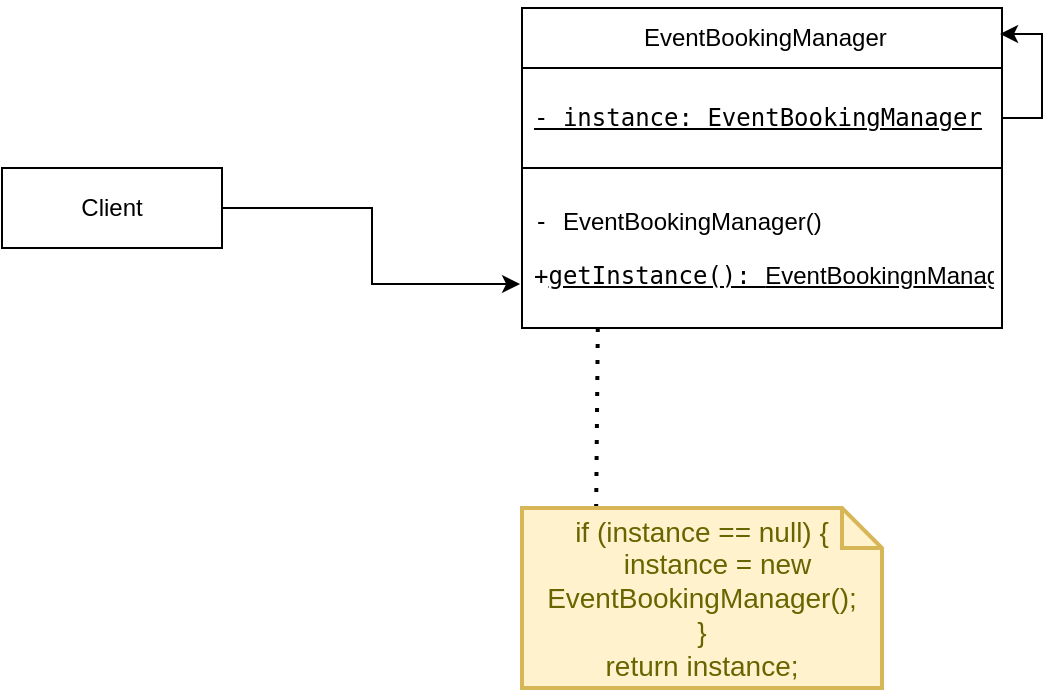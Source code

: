 <mxfile version="26.3.0">
  <diagram name="Page-1" id="TmnDmZRiekhTCtLqsXmN">
    <mxGraphModel dx="872" dy="431" grid="1" gridSize="10" guides="1" tooltips="1" connect="1" arrows="1" fold="1" page="1" pageScale="1" pageWidth="1169" pageHeight="1654" math="0" shadow="0">
      <root>
        <mxCell id="0" />
        <mxCell id="1" parent="0" />
        <mxCell id="ciJWblVUjqSkW1Dyb5bA-1" value="&lt;p data-pm-slice=&quot;1 1 [&amp;quot;list&amp;quot;,{&amp;quot;spread&amp;quot;:false,&amp;quot;start&amp;quot;:1055,&amp;quot;end&amp;quot;:1403},&amp;quot;regular_list_item&amp;quot;,{&amp;quot;start&amp;quot;:1055,&amp;quot;end&amp;quot;:1092}]&quot;&gt;&amp;nbsp;EventBookingManager&lt;/p&gt;" style="swimlane;fontStyle=0;childLayout=stackLayout;horizontal=1;startSize=30;horizontalStack=0;resizeParent=1;resizeParentMax=0;resizeLast=0;collapsible=1;marginBottom=0;whiteSpace=wrap;html=1;strokeColor=default;" vertex="1" parent="1">
          <mxGeometry x="380" y="90" width="240" height="160" as="geometry">
            <mxRectangle x="380" y="170" width="60" height="30" as="alternateBounds" />
          </mxGeometry>
        </mxCell>
        <mxCell id="ciJWblVUjqSkW1Dyb5bA-2" value="&lt;p data-pm-slice=&quot;1 1 [&amp;quot;list&amp;quot;,{&amp;quot;spread&amp;quot;:false,&amp;quot;start&amp;quot;:1055,&amp;quot;end&amp;quot;:1403},&amp;quot;regular_list_item&amp;quot;,{&amp;quot;start&amp;quot;:1093,&amp;quot;end&amp;quot;:1177},&amp;quot;list&amp;quot;,{&amp;quot;spread&amp;quot;:false,&amp;quot;start&amp;quot;:1113,&amp;quot;end&amp;quot;:1177},&amp;quot;regular_list_item&amp;quot;,{&amp;quot;start&amp;quot;:1113,&amp;quot;end&amp;quot;:1177}]&quot;&gt;&lt;code&gt;- instance: EventBookingManager&lt;/code&gt;&lt;/p&gt;" style="text;strokeColor=default;fillColor=none;align=left;verticalAlign=middle;spacingLeft=4;spacingRight=4;overflow=hidden;points=[[0,0.5],[1,0.5]];portConstraint=eastwest;rotatable=0;whiteSpace=wrap;html=1;fontStyle=4" vertex="1" parent="ciJWblVUjqSkW1Dyb5bA-1">
          <mxGeometry y="30" width="240" height="50" as="geometry" />
        </mxCell>
        <mxCell id="ciJWblVUjqSkW1Dyb5bA-3" value="&lt;p data-pm-slice=&quot;1 1 [&amp;quot;list&amp;quot;,{&amp;quot;spread&amp;quot;:false,&amp;quot;start&amp;quot;:562,&amp;quot;end&amp;quot;:914},&amp;quot;regular_list_item&amp;quot;,{&amp;quot;start&amp;quot;:687,&amp;quot;end&amp;quot;:849},&amp;quot;list&amp;quot;,{&amp;quot;spread&amp;quot;:false,&amp;quot;start&amp;quot;:704,&amp;quot;end&amp;quot;:849},&amp;quot;regular_list_item&amp;quot;,{&amp;quot;start&amp;quot;:704,&amp;quot;end&amp;quot;:770}]&quot;&gt;&lt;code&gt;-&amp;nbsp;&lt;/code&gt;&lt;span style=&quot;background-color: transparent; color: light-dark(rgb(0, 0, 0), rgb(255, 255, 255));&quot;&gt;EventBooking&lt;/span&gt;&lt;span style=&quot;background-color: transparent; color: light-dark(rgb(0, 0, 0), rgb(255, 255, 255));&quot;&gt;Manager()&lt;/span&gt;&lt;/p&gt;&lt;p data-pm-slice=&quot;1 1 [&amp;quot;list&amp;quot;,{&amp;quot;spread&amp;quot;:false,&amp;quot;start&amp;quot;:562,&amp;quot;end&amp;quot;:914},&amp;quot;regular_list_item&amp;quot;,{&amp;quot;start&amp;quot;:687,&amp;quot;end&amp;quot;:849},&amp;quot;list&amp;quot;,{&amp;quot;spread&amp;quot;:false,&amp;quot;start&amp;quot;:704,&amp;quot;end&amp;quot;:849},&amp;quot;regular_list_item&amp;quot;,{&amp;quot;start&amp;quot;:704,&amp;quot;end&amp;quot;:770}]&quot;&gt;&lt;code&gt;&lt;/code&gt;&lt;/p&gt;&lt;p data-pm-slice=&quot;1 1 [&amp;quot;list&amp;quot;,{&amp;quot;spread&amp;quot;:false,&amp;quot;start&amp;quot;:562,&amp;quot;end&amp;quot;:914},&amp;quot;regular_list_item&amp;quot;,{&amp;quot;start&amp;quot;:687,&amp;quot;end&amp;quot;:849},&amp;quot;list&amp;quot;,{&amp;quot;spread&amp;quot;:false,&amp;quot;start&amp;quot;:704,&amp;quot;end&amp;quot;:849},&amp;quot;regular_list_item&amp;quot;,{&amp;quot;start&amp;quot;:773,&amp;quot;end&amp;quot;:849}]&quot;&gt;&lt;code style=&quot;&quot;&gt;+&lt;u&gt;getInstance():&amp;nbsp;&lt;/u&gt;&lt;/code&gt;&lt;span style=&quot;text-decoration-line: underline; background-color: transparent; color: light-dark(rgb(0, 0, 0), rgb(255, 255, 255));&quot;&gt;EventBooking&lt;/span&gt;&lt;span style=&quot;text-decoration-line: underline; background-color: transparent; color: light-dark(rgb(0, 0, 0), rgb(255, 255, 255));&quot;&gt;nManager&lt;/span&gt;&lt;/p&gt;" style="text;strokeColor=none;fillColor=none;align=left;verticalAlign=middle;spacingLeft=4;spacingRight=4;overflow=hidden;points=[[0,0.5],[1,0.5]];portConstraint=eastwest;rotatable=0;whiteSpace=wrap;html=1;strokeWidth=14;fontStyle=0" vertex="1" parent="ciJWblVUjqSkW1Dyb5bA-1">
          <mxGeometry y="80" width="240" height="80" as="geometry" />
        </mxCell>
        <mxCell id="ciJWblVUjqSkW1Dyb5bA-4" style="edgeStyle=orthogonalEdgeStyle;rounded=0;orthogonalLoop=1;jettySize=auto;html=1;exitX=1;exitY=0.5;exitDx=0;exitDy=0;entryX=0.996;entryY=0.081;entryDx=0;entryDy=0;entryPerimeter=0;fontFamily=Helvetica;fontSize=12;fontColor=default;fontStyle=0;horizontal=1;" edge="1" parent="ciJWblVUjqSkW1Dyb5bA-1" source="ciJWblVUjqSkW1Dyb5bA-2" target="ciJWblVUjqSkW1Dyb5bA-1">
          <mxGeometry relative="1" as="geometry" />
        </mxCell>
        <mxCell id="ciJWblVUjqSkW1Dyb5bA-5" value="Client" style="rounded=0;whiteSpace=wrap;html=1;strokeColor=default;align=center;verticalAlign=middle;fontFamily=Helvetica;fontSize=12;fontColor=default;fontStyle=0;horizontal=1;fillColor=default;" vertex="1" parent="1">
          <mxGeometry x="120" y="170" width="110" height="40" as="geometry" />
        </mxCell>
        <mxCell id="ciJWblVUjqSkW1Dyb5bA-6" style="edgeStyle=orthogonalEdgeStyle;rounded=0;orthogonalLoop=1;jettySize=auto;html=1;entryX=-0.004;entryY=0.725;entryDx=0;entryDy=0;entryPerimeter=0;fontFamily=Helvetica;fontSize=12;fontColor=default;fontStyle=0;horizontal=1;" edge="1" parent="1" source="ciJWblVUjqSkW1Dyb5bA-5" target="ciJWblVUjqSkW1Dyb5bA-3">
          <mxGeometry relative="1" as="geometry" />
        </mxCell>
        <mxCell id="ciJWblVUjqSkW1Dyb5bA-7" value="" style="endArrow=none;dashed=1;html=1;dashPattern=1 3;strokeWidth=2;rounded=0;fontFamily=Helvetica;fontSize=12;fontColor=default;fontStyle=0;horizontal=1;exitX=0.206;exitY=0;exitDx=0;exitDy=0;exitPerimeter=0;entryX=0.158;entryY=0.975;entryDx=0;entryDy=0;entryPerimeter=0;" edge="1" parent="1" source="ciJWblVUjqSkW1Dyb5bA-8" target="ciJWblVUjqSkW1Dyb5bA-3">
          <mxGeometry width="50" height="50" relative="1" as="geometry">
            <mxPoint x="396.41" y="320" as="sourcePoint" />
            <mxPoint x="411" y="270" as="targetPoint" />
          </mxGeometry>
        </mxCell>
        <mxCell id="ciJWblVUjqSkW1Dyb5bA-8" value="&lt;div&gt;if (instance == null) {&lt;/div&gt;&lt;div&gt;&amp;nbsp; &amp;nbsp; instance = new EventBookingManager();&lt;/div&gt;&lt;div&gt;}&lt;/div&gt;&lt;div&gt;return instance;&lt;/div&gt;" style="shape=note;strokeWidth=2;fontSize=14;size=20;whiteSpace=wrap;html=1;fillColor=#fff2cc;strokeColor=#d6b656;fontColor=#666600;align=center;verticalAlign=middle;fontFamily=Helvetica;fontStyle=0;horizontal=1;" vertex="1" parent="1">
          <mxGeometry x="380" y="340" width="180" height="90" as="geometry" />
        </mxCell>
      </root>
    </mxGraphModel>
  </diagram>
</mxfile>
